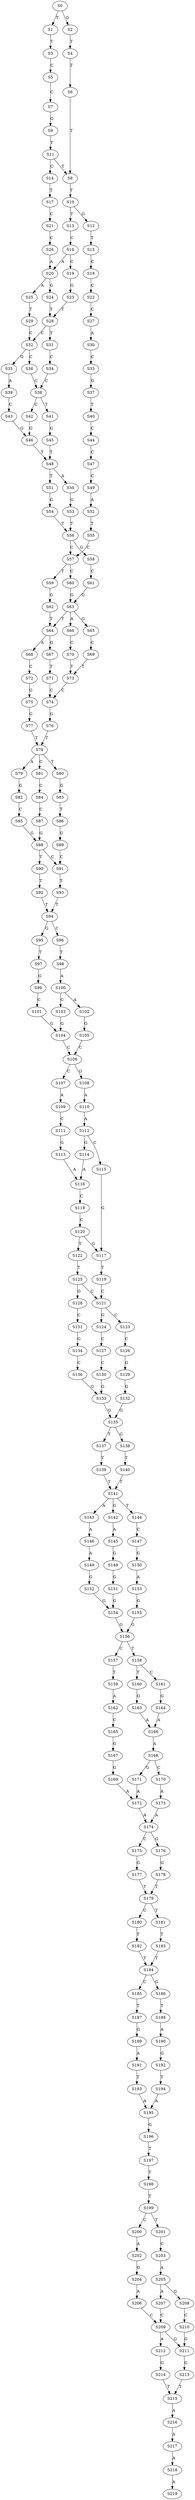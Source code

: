 strict digraph  {
	S0 -> S1 [ label = T ];
	S0 -> S2 [ label = G ];
	S1 -> S3 [ label = T ];
	S2 -> S4 [ label = T ];
	S3 -> S5 [ label = C ];
	S4 -> S6 [ label = T ];
	S5 -> S7 [ label = C ];
	S6 -> S8 [ label = T ];
	S7 -> S9 [ label = G ];
	S8 -> S10 [ label = T ];
	S9 -> S11 [ label = T ];
	S10 -> S12 [ label = G ];
	S10 -> S13 [ label = T ];
	S11 -> S8 [ label = T ];
	S11 -> S14 [ label = C ];
	S12 -> S15 [ label = T ];
	S13 -> S16 [ label = C ];
	S14 -> S17 [ label = T ];
	S15 -> S18 [ label = C ];
	S16 -> S19 [ label = C ];
	S16 -> S20 [ label = A ];
	S17 -> S21 [ label = C ];
	S18 -> S22 [ label = C ];
	S19 -> S23 [ label = G ];
	S20 -> S24 [ label = G ];
	S20 -> S25 [ label = A ];
	S21 -> S26 [ label = C ];
	S22 -> S27 [ label = C ];
	S23 -> S28 [ label = T ];
	S24 -> S28 [ label = T ];
	S25 -> S29 [ label = T ];
	S26 -> S20 [ label = A ];
	S27 -> S30 [ label = A ];
	S28 -> S31 [ label = T ];
	S28 -> S32 [ label = C ];
	S29 -> S32 [ label = C ];
	S30 -> S33 [ label = C ];
	S31 -> S34 [ label = C ];
	S32 -> S35 [ label = G ];
	S32 -> S36 [ label = C ];
	S33 -> S37 [ label = G ];
	S34 -> S38 [ label = C ];
	S35 -> S39 [ label = A ];
	S36 -> S38 [ label = C ];
	S37 -> S40 [ label = T ];
	S38 -> S41 [ label = T ];
	S38 -> S42 [ label = C ];
	S39 -> S43 [ label = C ];
	S40 -> S44 [ label = C ];
	S41 -> S45 [ label = G ];
	S42 -> S46 [ label = G ];
	S43 -> S46 [ label = G ];
	S44 -> S47 [ label = C ];
	S45 -> S48 [ label = T ];
	S46 -> S48 [ label = T ];
	S47 -> S49 [ label = C ];
	S48 -> S50 [ label = A ];
	S48 -> S51 [ label = T ];
	S49 -> S52 [ label = A ];
	S50 -> S53 [ label = G ];
	S51 -> S54 [ label = G ];
	S52 -> S55 [ label = T ];
	S53 -> S56 [ label = T ];
	S54 -> S56 [ label = T ];
	S55 -> S57 [ label = C ];
	S56 -> S57 [ label = C ];
	S56 -> S58 [ label = G ];
	S57 -> S59 [ label = T ];
	S57 -> S60 [ label = C ];
	S58 -> S61 [ label = C ];
	S59 -> S62 [ label = G ];
	S60 -> S63 [ label = G ];
	S61 -> S63 [ label = G ];
	S62 -> S64 [ label = T ];
	S63 -> S64 [ label = T ];
	S63 -> S65 [ label = G ];
	S63 -> S66 [ label = A ];
	S64 -> S67 [ label = G ];
	S64 -> S68 [ label = A ];
	S65 -> S69 [ label = C ];
	S66 -> S70 [ label = C ];
	S67 -> S71 [ label = T ];
	S68 -> S72 [ label = C ];
	S69 -> S73 [ label = T ];
	S70 -> S73 [ label = T ];
	S71 -> S74 [ label = C ];
	S72 -> S75 [ label = G ];
	S73 -> S74 [ label = C ];
	S74 -> S76 [ label = G ];
	S75 -> S77 [ label = G ];
	S76 -> S78 [ label = T ];
	S77 -> S78 [ label = T ];
	S78 -> S79 [ label = A ];
	S78 -> S80 [ label = T ];
	S78 -> S81 [ label = C ];
	S79 -> S82 [ label = G ];
	S80 -> S83 [ label = G ];
	S81 -> S84 [ label = C ];
	S82 -> S85 [ label = C ];
	S83 -> S86 [ label = T ];
	S84 -> S87 [ label = C ];
	S85 -> S88 [ label = G ];
	S86 -> S89 [ label = G ];
	S87 -> S88 [ label = G ];
	S88 -> S90 [ label = T ];
	S88 -> S91 [ label = C ];
	S89 -> S91 [ label = C ];
	S90 -> S92 [ label = T ];
	S91 -> S93 [ label = T ];
	S92 -> S94 [ label = T ];
	S93 -> S94 [ label = T ];
	S94 -> S95 [ label = G ];
	S94 -> S96 [ label = C ];
	S95 -> S97 [ label = T ];
	S96 -> S98 [ label = T ];
	S97 -> S99 [ label = G ];
	S98 -> S100 [ label = A ];
	S99 -> S101 [ label = C ];
	S100 -> S102 [ label = A ];
	S100 -> S103 [ label = C ];
	S101 -> S104 [ label = G ];
	S102 -> S105 [ label = G ];
	S103 -> S104 [ label = G ];
	S104 -> S106 [ label = C ];
	S105 -> S106 [ label = C ];
	S106 -> S107 [ label = C ];
	S106 -> S108 [ label = G ];
	S107 -> S109 [ label = A ];
	S108 -> S110 [ label = A ];
	S109 -> S111 [ label = C ];
	S110 -> S112 [ label = A ];
	S111 -> S113 [ label = G ];
	S112 -> S114 [ label = G ];
	S112 -> S115 [ label = C ];
	S113 -> S116 [ label = A ];
	S114 -> S116 [ label = A ];
	S115 -> S117 [ label = G ];
	S116 -> S118 [ label = C ];
	S117 -> S119 [ label = T ];
	S118 -> S120 [ label = C ];
	S119 -> S121 [ label = C ];
	S120 -> S122 [ label = T ];
	S120 -> S117 [ label = G ];
	S121 -> S123 [ label = C ];
	S121 -> S124 [ label = G ];
	S122 -> S125 [ label = T ];
	S123 -> S126 [ label = C ];
	S124 -> S127 [ label = C ];
	S125 -> S121 [ label = C ];
	S125 -> S128 [ label = G ];
	S126 -> S129 [ label = G ];
	S127 -> S130 [ label = C ];
	S128 -> S131 [ label = C ];
	S129 -> S132 [ label = G ];
	S130 -> S133 [ label = G ];
	S131 -> S134 [ label = G ];
	S132 -> S135 [ label = G ];
	S133 -> S135 [ label = G ];
	S134 -> S136 [ label = C ];
	S135 -> S137 [ label = T ];
	S135 -> S138 [ label = G ];
	S136 -> S133 [ label = G ];
	S137 -> S139 [ label = T ];
	S138 -> S140 [ label = T ];
	S139 -> S141 [ label = T ];
	S140 -> S141 [ label = T ];
	S141 -> S142 [ label = G ];
	S141 -> S143 [ label = A ];
	S141 -> S144 [ label = T ];
	S142 -> S145 [ label = A ];
	S143 -> S146 [ label = A ];
	S144 -> S147 [ label = C ];
	S145 -> S148 [ label = G ];
	S146 -> S149 [ label = A ];
	S147 -> S150 [ label = G ];
	S148 -> S151 [ label = G ];
	S149 -> S152 [ label = G ];
	S150 -> S153 [ label = A ];
	S151 -> S154 [ label = G ];
	S152 -> S154 [ label = G ];
	S153 -> S155 [ label = G ];
	S154 -> S156 [ label = G ];
	S155 -> S156 [ label = G ];
	S156 -> S157 [ label = C ];
	S156 -> S158 [ label = T ];
	S157 -> S159 [ label = T ];
	S158 -> S160 [ label = T ];
	S158 -> S161 [ label = C ];
	S159 -> S162 [ label = A ];
	S160 -> S163 [ label = G ];
	S161 -> S164 [ label = G ];
	S162 -> S165 [ label = C ];
	S163 -> S166 [ label = A ];
	S164 -> S166 [ label = A ];
	S165 -> S167 [ label = G ];
	S166 -> S168 [ label = A ];
	S167 -> S169 [ label = G ];
	S168 -> S170 [ label = C ];
	S168 -> S171 [ label = G ];
	S169 -> S172 [ label = A ];
	S170 -> S173 [ label = A ];
	S171 -> S172 [ label = A ];
	S172 -> S174 [ label = A ];
	S173 -> S174 [ label = A ];
	S174 -> S175 [ label = C ];
	S174 -> S176 [ label = G ];
	S175 -> S177 [ label = G ];
	S176 -> S178 [ label = G ];
	S177 -> S179 [ label = T ];
	S178 -> S179 [ label = T ];
	S179 -> S180 [ label = C ];
	S179 -> S181 [ label = T ];
	S180 -> S182 [ label = T ];
	S181 -> S183 [ label = T ];
	S182 -> S184 [ label = T ];
	S183 -> S184 [ label = T ];
	S184 -> S185 [ label = C ];
	S184 -> S186 [ label = G ];
	S185 -> S187 [ label = T ];
	S186 -> S188 [ label = T ];
	S187 -> S189 [ label = G ];
	S188 -> S190 [ label = A ];
	S189 -> S191 [ label = A ];
	S190 -> S192 [ label = G ];
	S191 -> S193 [ label = T ];
	S192 -> S194 [ label = T ];
	S193 -> S195 [ label = A ];
	S194 -> S195 [ label = A ];
	S195 -> S196 [ label = G ];
	S196 -> S197 [ label = T ];
	S197 -> S198 [ label = T ];
	S198 -> S199 [ label = T ];
	S199 -> S200 [ label = C ];
	S199 -> S201 [ label = T ];
	S200 -> S202 [ label = A ];
	S201 -> S203 [ label = C ];
	S202 -> S204 [ label = G ];
	S203 -> S205 [ label = A ];
	S204 -> S206 [ label = A ];
	S205 -> S207 [ label = A ];
	S205 -> S208 [ label = G ];
	S206 -> S209 [ label = C ];
	S207 -> S209 [ label = C ];
	S208 -> S210 [ label = C ];
	S209 -> S211 [ label = G ];
	S209 -> S212 [ label = A ];
	S210 -> S211 [ label = G ];
	S211 -> S213 [ label = G ];
	S212 -> S214 [ label = G ];
	S213 -> S215 [ label = T ];
	S214 -> S215 [ label = T ];
	S215 -> S216 [ label = A ];
	S216 -> S217 [ label = A ];
	S217 -> S218 [ label = A ];
	S218 -> S219 [ label = A ];
}
